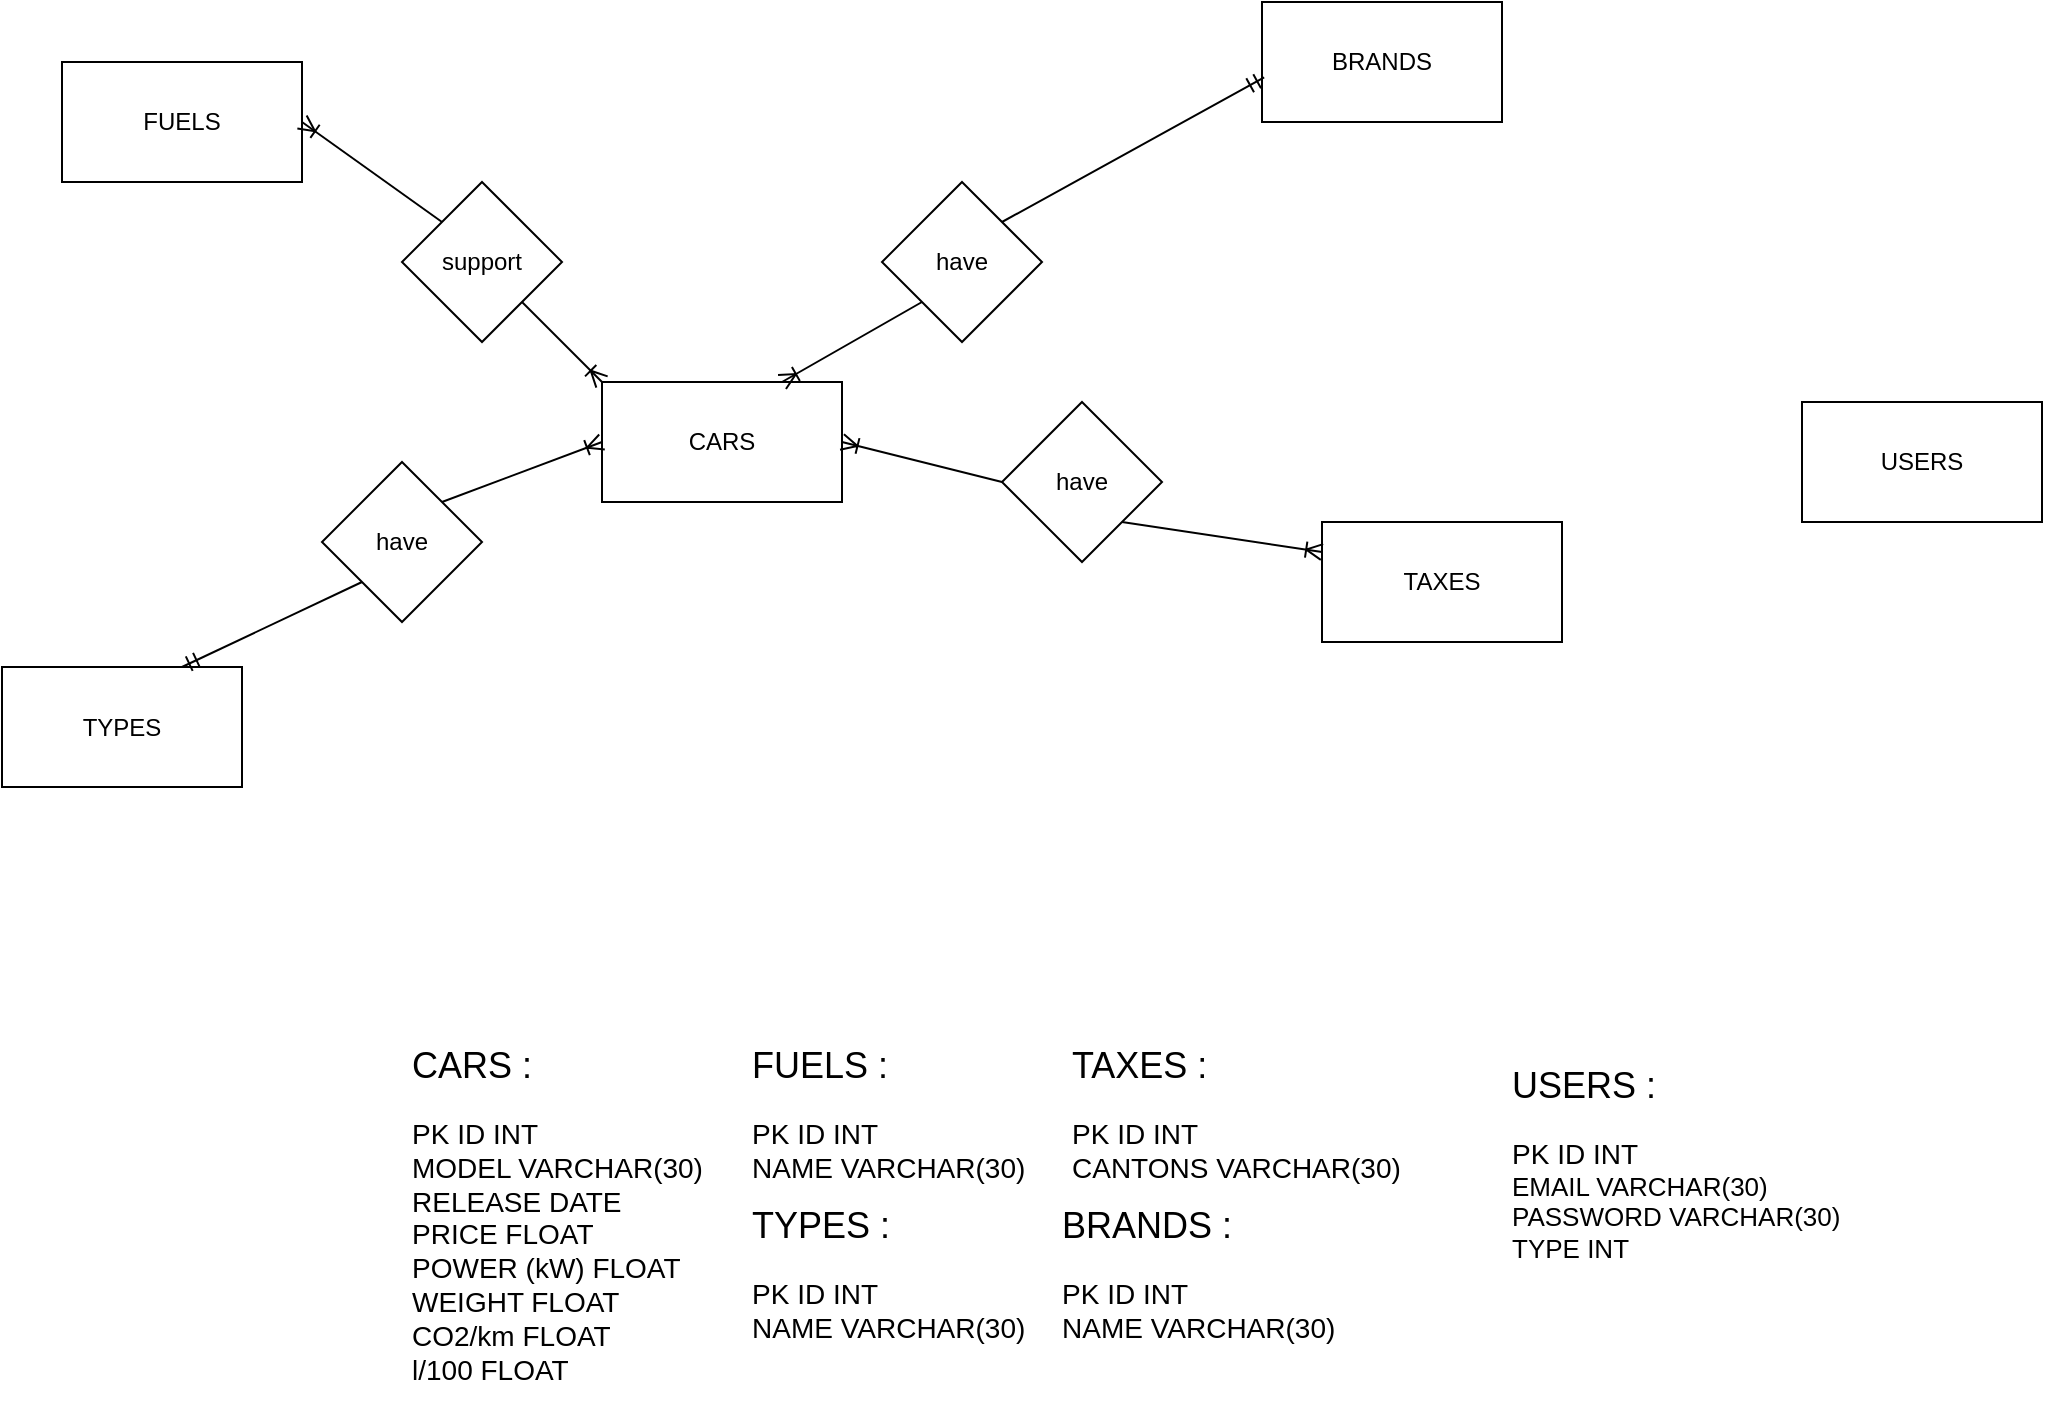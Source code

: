 <mxfile version="12.2.9" type="device" pages="2"><diagram id="bwGVmCuWOnG3rsF7R3P7" name="MCD"><mxGraphModel dx="1422" dy="745" grid="1" gridSize="10" guides="1" tooltips="1" connect="1" arrows="1" fold="1" page="1" pageScale="1" pageWidth="1169" pageHeight="827" math="0" shadow="0"><root><mxCell id="0"/><mxCell id="1" parent="0"/><mxCell id="V5VdCXvlEtuh1iSBGk7O-1" value="CARS" style="rounded=0;whiteSpace=wrap;html=1;" parent="1" vertex="1"><mxGeometry x="310" y="210" width="120" height="60" as="geometry"/></mxCell><mxCell id="V5VdCXvlEtuh1iSBGk7O-2" value="BRANDS" style="rounded=0;whiteSpace=wrap;html=1;" parent="1" vertex="1"><mxGeometry x="640" y="20" width="120" height="60" as="geometry"/></mxCell><mxCell id="V5VdCXvlEtuh1iSBGk7O-3" value="FUELS" style="rounded=0;whiteSpace=wrap;html=1;" parent="1" vertex="1"><mxGeometry x="40" y="50" width="120" height="60" as="geometry"/></mxCell><mxCell id="V5VdCXvlEtuh1iSBGk7O-4" value="TYPES" style="rounded=0;whiteSpace=wrap;html=1;" parent="1" vertex="1"><mxGeometry x="10" y="352.5" width="120" height="60" as="geometry"/></mxCell><mxCell id="V5VdCXvlEtuh1iSBGk7O-5" value="USERS" style="rounded=0;whiteSpace=wrap;html=1;" parent="1" vertex="1"><mxGeometry x="910" y="220" width="120" height="60" as="geometry"/></mxCell><mxCell id="V5VdCXvlEtuh1iSBGk7O-6" value="TAXES" style="rounded=0;whiteSpace=wrap;html=1;" parent="1" vertex="1"><mxGeometry x="670" y="280" width="120" height="60" as="geometry"/></mxCell><mxCell id="V5VdCXvlEtuh1iSBGk7O-12" value="have" style="rhombus;whiteSpace=wrap;html=1;" parent="1" vertex="1"><mxGeometry x="170" y="250" width="80" height="80" as="geometry"/></mxCell><mxCell id="V5VdCXvlEtuh1iSBGk7O-14" value="support" style="rhombus;whiteSpace=wrap;html=1;" parent="1" vertex="1"><mxGeometry x="210" y="110" width="80" height="80" as="geometry"/></mxCell><mxCell id="V5VdCXvlEtuh1iSBGk7O-15" value="have" style="rhombus;whiteSpace=wrap;html=1;" parent="1" vertex="1"><mxGeometry x="510" y="220" width="80" height="80" as="geometry"/></mxCell><mxCell id="V5VdCXvlEtuh1iSBGk7O-17" value="have" style="rhombus;whiteSpace=wrap;html=1;" parent="1" vertex="1"><mxGeometry x="450" y="110" width="80" height="80" as="geometry"/></mxCell><mxCell id="V5VdCXvlEtuh1iSBGk7O-18" value="" style="endArrow=ERoneToMany;html=1;entryX=1;entryY=0.5;entryDx=0;entryDy=0;exitX=0;exitY=0;exitDx=0;exitDy=0;startArrow=none;startFill=0;endFill=0;" parent="1" source="V5VdCXvlEtuh1iSBGk7O-14" target="V5VdCXvlEtuh1iSBGk7O-3" edge="1"><mxGeometry width="50" height="50" relative="1" as="geometry"><mxPoint x="180" y="160" as="sourcePoint"/><mxPoint x="230" y="110" as="targetPoint"/></mxGeometry></mxCell><mxCell id="V5VdCXvlEtuh1iSBGk7O-20" value="" style="endArrow=ERoneToMany;html=1;exitX=1;exitY=1;exitDx=0;exitDy=0;entryX=0;entryY=0;entryDx=0;entryDy=0;startArrow=none;startFill=0;endFill=0;entryPerimeter=0;" parent="1" source="V5VdCXvlEtuh1iSBGk7O-14" target="V5VdCXvlEtuh1iSBGk7O-1" edge="1"><mxGeometry width="50" height="50" relative="1" as="geometry"><mxPoint x="300" y="270" as="sourcePoint"/><mxPoint x="350" y="220" as="targetPoint"/></mxGeometry></mxCell><mxCell id="V5VdCXvlEtuh1iSBGk7O-21" value="" style="endArrow=none;html=1;exitX=0.75;exitY=0;exitDx=0;exitDy=0;entryX=0;entryY=1;entryDx=0;entryDy=0;endFill=0;startArrow=ERmandOne;startFill=0;" parent="1" source="V5VdCXvlEtuh1iSBGk7O-4" target="V5VdCXvlEtuh1iSBGk7O-12" edge="1"><mxGeometry width="50" height="50" relative="1" as="geometry"><mxPoint x="130" y="350" as="sourcePoint"/><mxPoint x="180" y="300" as="targetPoint"/></mxGeometry></mxCell><mxCell id="V5VdCXvlEtuh1iSBGk7O-22" value="" style="endArrow=ERoneToMany;html=1;exitX=1;exitY=0;exitDx=0;exitDy=0;entryX=0;entryY=0.5;entryDx=0;entryDy=0;endFill=0;" parent="1" source="V5VdCXvlEtuh1iSBGk7O-12" target="V5VdCXvlEtuh1iSBGk7O-1" edge="1"><mxGeometry width="50" height="50" relative="1" as="geometry"><mxPoint x="240" y="245.5" as="sourcePoint"/><mxPoint x="280" y="210" as="targetPoint"/></mxGeometry></mxCell><mxCell id="V5VdCXvlEtuh1iSBGk7O-23" value="" style="endArrow=none;html=1;exitX=1;exitY=0.5;exitDx=0;exitDy=0;entryX=0;entryY=0.5;entryDx=0;entryDy=0;endFill=0;startArrow=ERoneToMany;startFill=0;" parent="1" source="V5VdCXvlEtuh1iSBGk7O-1" target="V5VdCXvlEtuh1iSBGk7O-15" edge="1"><mxGeometry width="50" height="50" relative="1" as="geometry"><mxPoint x="280" y="332" as="sourcePoint"/><mxPoint x="350" y="280" as="targetPoint"/></mxGeometry></mxCell><mxCell id="V5VdCXvlEtuh1iSBGk7O-24" value="" style="endArrow=ERoneToMany;html=1;exitX=1;exitY=1;exitDx=0;exitDy=0;entryX=0;entryY=0.25;entryDx=0;entryDy=0;endFill=0;startArrow=none;startFill=0;" parent="1" source="V5VdCXvlEtuh1iSBGk7O-15" target="V5VdCXvlEtuh1iSBGk7O-6" edge="1"><mxGeometry width="50" height="50" relative="1" as="geometry"><mxPoint x="470" y="190" as="sourcePoint"/><mxPoint x="540" y="250.0" as="targetPoint"/></mxGeometry></mxCell><mxCell id="V5VdCXvlEtuh1iSBGk7O-25" value="" style="endArrow=ERmandOne;html=1;exitX=1;exitY=0;exitDx=0;exitDy=0;entryX=0.009;entryY=0.629;entryDx=0;entryDy=0;entryPerimeter=0;startArrow=none;startFill=0;endFill=0;" parent="1" source="V5VdCXvlEtuh1iSBGk7O-17" target="V5VdCXvlEtuh1iSBGk7O-2" edge="1"><mxGeometry width="50" height="50" relative="1" as="geometry"><mxPoint x="580" y="120" as="sourcePoint"/><mxPoint x="630" y="70" as="targetPoint"/></mxGeometry></mxCell><mxCell id="V5VdCXvlEtuh1iSBGk7O-26" value="" style="endArrow=none;html=1;exitX=0.75;exitY=0;exitDx=0;exitDy=0;entryX=0;entryY=1;entryDx=0;entryDy=0;startArrow=ERoneToMany;startFill=0;" parent="1" source="V5VdCXvlEtuh1iSBGk7O-1" target="V5VdCXvlEtuh1iSBGk7O-17" edge="1"><mxGeometry width="50" height="50" relative="1" as="geometry"><mxPoint x="420" y="210" as="sourcePoint"/><mxPoint x="470" y="160" as="targetPoint"/></mxGeometry></mxCell><mxCell id="V5VdCXvlEtuh1iSBGk7O-29" value="&lt;p style=&quot;line-height: 40%&quot;&gt;&lt;/p&gt;&lt;blockquote style=&quot;margin: 0 0 0 40px ; border: none ; padding: 0px&quot;&gt;&lt;/blockquote&gt;&lt;span&gt;&lt;font style=&quot;font-size: 18px&quot;&gt;CARS :&lt;br&gt;&lt;/font&gt;&lt;/span&gt;&lt;br&gt;&lt;blockquote style=&quot;margin: 0 0 0 40px ; border: none ; padding: 0px&quot;&gt;&lt;/blockquote&gt;&lt;font style=&quot;font-size: 14px&quot;&gt;PK ID INT&lt;br&gt;&lt;/font&gt;&lt;blockquote style=&quot;margin: 0px 0px 0px 40px ; border: none ; padding: 0px ; font-size: 14px&quot;&gt;&lt;/blockquote&gt;&lt;font style=&quot;font-size: 14px&quot;&gt;MODEL VARCHAR(30)&lt;br&gt;RELEASE DATE&lt;br&gt;PRICE FLOAT&lt;br&gt;POWER (kW) FLOAT&lt;br&gt;WEIGHT FLOAT&lt;br&gt;CO2/km FLOAT&lt;br&gt;l/100 FLOAT&lt;/font&gt;&lt;br&gt;&lt;p&gt;&lt;/p&gt;" style="text;html=1;strokeColor=none;fillColor=none;spacing=5;spacingTop=-20;whiteSpace=wrap;overflow=hidden;rounded=0;" parent="1" vertex="1"><mxGeometry x="210" y="540" width="190" height="180" as="geometry"/></mxCell><mxCell id="V5VdCXvlEtuh1iSBGk7O-30" value="&lt;p style=&quot;line-height: 40%&quot;&gt;&lt;/p&gt;&lt;blockquote style=&quot;margin: 0 0 0 40px ; border: none ; padding: 0px&quot;&gt;&lt;/blockquote&gt;&lt;span&gt;&lt;font style=&quot;font-size: 18px&quot;&gt;FUELS :&lt;br&gt;&lt;/font&gt;&lt;/span&gt;&lt;br&gt;&lt;blockquote style=&quot;margin: 0 0 0 40px ; border: none ; padding: 0px&quot;&gt;&lt;/blockquote&gt;&lt;font style=&quot;font-size: 14px&quot;&gt;PK ID INT&lt;br&gt;&lt;/font&gt;&lt;blockquote style=&quot;margin: 0px 0px 0px 40px ; border: none ; padding: 0px ; font-size: 14px&quot;&gt;&lt;/blockquote&gt;&lt;span style=&quot;font-size: 14px&quot;&gt;NAME VARCHAR(30)&lt;/span&gt;&lt;br&gt;&lt;p&gt;&lt;/p&gt;" style="text;html=1;strokeColor=none;fillColor=none;spacing=5;spacingTop=-20;whiteSpace=wrap;overflow=hidden;rounded=0;" parent="1" vertex="1"><mxGeometry x="380" y="540" width="190" height="80" as="geometry"/></mxCell><mxCell id="V5VdCXvlEtuh1iSBGk7O-31" value="&lt;p style=&quot;line-height: 40%&quot;&gt;&lt;/p&gt;&lt;blockquote style=&quot;margin: 0 0 0 40px ; border: none ; padding: 0px&quot;&gt;&lt;/blockquote&gt;&lt;span&gt;&lt;font style=&quot;font-size: 18px&quot;&gt;TYPES :&lt;br&gt;&lt;/font&gt;&lt;/span&gt;&lt;br&gt;&lt;blockquote style=&quot;margin: 0 0 0 40px ; border: none ; padding: 0px&quot;&gt;&lt;/blockquote&gt;&lt;font style=&quot;font-size: 14px&quot;&gt;PK ID INT&lt;br&gt;&lt;/font&gt;&lt;blockquote style=&quot;margin: 0px 0px 0px 40px ; border: none ; padding: 0px ; font-size: 14px&quot;&gt;&lt;/blockquote&gt;&lt;span style=&quot;font-size: 14px&quot;&gt;NAME VARCHAR(30)&lt;/span&gt;&lt;br&gt;&lt;p&gt;&lt;/p&gt;" style="text;html=1;strokeColor=none;fillColor=none;spacing=5;spacingTop=-20;whiteSpace=wrap;overflow=hidden;rounded=0;" parent="1" vertex="1"><mxGeometry x="380" y="620" width="190" height="80" as="geometry"/></mxCell><mxCell id="V5VdCXvlEtuh1iSBGk7O-32" value="&lt;p style=&quot;line-height: 40%&quot;&gt;&lt;/p&gt;&lt;blockquote style=&quot;margin: 0 0 0 40px ; border: none ; padding: 0px&quot;&gt;&lt;/blockquote&gt;&lt;span&gt;&lt;font style=&quot;font-size: 18px&quot;&gt;TAXES :&lt;br&gt;&lt;/font&gt;&lt;/span&gt;&lt;br&gt;&lt;blockquote style=&quot;margin: 0 0 0 40px ; border: none ; padding: 0px&quot;&gt;&lt;/blockquote&gt;&lt;font style=&quot;font-size: 14px&quot;&gt;PK ID INT&lt;br&gt;&lt;/font&gt;&lt;blockquote style=&quot;margin: 0px 0px 0px 40px ; border: none ; padding: 0px ; font-size: 14px&quot;&gt;&lt;/blockquote&gt;&lt;span style=&quot;font-size: 14px&quot;&gt;CANTONS VARCHAR(30)&lt;/span&gt;&lt;br&gt;&lt;p&gt;&lt;/p&gt;" style="text;html=1;strokeColor=none;fillColor=none;spacing=5;spacingTop=-20;whiteSpace=wrap;overflow=hidden;rounded=0;" parent="1" vertex="1"><mxGeometry x="540" y="540" width="190" height="80" as="geometry"/></mxCell><mxCell id="V5VdCXvlEtuh1iSBGk7O-33" value="&lt;p style=&quot;line-height: 40%&quot;&gt;&lt;/p&gt;&lt;blockquote style=&quot;margin: 0 0 0 40px ; border: none ; padding: 0px&quot;&gt;&lt;/blockquote&gt;&lt;span&gt;&lt;font style=&quot;font-size: 18px&quot;&gt;BRANDS :&lt;br&gt;&lt;/font&gt;&lt;/span&gt;&lt;br&gt;&lt;blockquote style=&quot;margin: 0 0 0 40px ; border: none ; padding: 0px&quot;&gt;&lt;/blockquote&gt;&lt;font style=&quot;font-size: 14px&quot;&gt;PK ID INT&lt;br&gt;&lt;/font&gt;&lt;blockquote style=&quot;margin: 0px 0px 0px 40px ; border: none ; padding: 0px ; font-size: 14px&quot;&gt;&lt;/blockquote&gt;&lt;span style=&quot;font-size: 14px&quot;&gt;NAME VARCHAR(30)&lt;/span&gt;&lt;br&gt;&lt;p&gt;&lt;/p&gt;" style="text;html=1;strokeColor=none;fillColor=none;spacing=5;spacingTop=-20;whiteSpace=wrap;overflow=hidden;rounded=0;" parent="1" vertex="1"><mxGeometry x="535" y="620" width="190" height="80" as="geometry"/></mxCell><mxCell id="V5VdCXvlEtuh1iSBGk7O-34" value="&lt;p style=&quot;line-height: 40%&quot;&gt;&lt;/p&gt;&lt;blockquote style=&quot;margin: 0 0 0 40px ; border: none ; padding: 0px&quot;&gt;&lt;/blockquote&gt;&lt;span&gt;&lt;font style=&quot;font-size: 18px&quot;&gt;USERS :&lt;br&gt;&lt;/font&gt;&lt;/span&gt;&lt;br&gt;&lt;blockquote style=&quot;margin: 0 0 0 40px ; border: none ; padding: 0px&quot;&gt;&lt;/blockquote&gt;&lt;font style=&quot;font-size: 14px&quot;&gt;PK ID INT&lt;br&gt;&lt;/font&gt;&lt;font style=&quot;font-size: 13px&quot;&gt;EMAIL VARCHAR(30)&lt;br&gt;PASSWORD VARCHAR(30)&lt;br&gt;TYPE INT&lt;/font&gt;&lt;br&gt;&lt;p&gt;&lt;/p&gt;" style="text;html=1;strokeColor=none;fillColor=none;spacing=5;spacingTop=-20;whiteSpace=wrap;overflow=hidden;rounded=0;" parent="1" vertex="1"><mxGeometry x="760" y="550" width="190" height="150" as="geometry"/></mxCell></root></mxGraphModel></diagram><diagram id="E8P2neUGh3hNRkUvB-nD" name="MLD"><mxGraphModel dx="1422" dy="745" grid="1" gridSize="10" guides="1" tooltips="1" connect="1" arrows="1" fold="1" page="1" pageScale="1" pageWidth="1169" pageHeight="827" math="0" shadow="0"><root><mxCell id="z5F5BdnRi1gSn-_f4gBC-0"/><mxCell id="z5F5BdnRi1gSn-_f4gBC-1" parent="z5F5BdnRi1gSn-_f4gBC-0"/><mxCell id="z5F5BdnRi1gSn-_f4gBC-2" value="CARS" style="swimlane;fontStyle=0;childLayout=stackLayout;horizontal=1;startSize=26;fillColor=none;horizontalStack=0;resizeParent=1;resizeParentMax=0;resizeLast=0;collapsible=1;marginBottom=0;" parent="z5F5BdnRi1gSn-_f4gBC-1" vertex="1"><mxGeometry x="445" y="195" width="140" height="286" as="geometry"/></mxCell><mxCell id="z5F5BdnRi1gSn-_f4gBC-3" value="PK ID INT" style="text;strokeColor=none;fillColor=none;align=left;verticalAlign=top;spacingLeft=4;spacingRight=4;overflow=hidden;rotatable=0;points=[[0,0.5],[1,0.5]];portConstraint=eastwest;" parent="z5F5BdnRi1gSn-_f4gBC-2" vertex="1"><mxGeometry y="26" width="140" height="26" as="geometry"/></mxCell><mxCell id="z5F5BdnRi1gSn-_f4gBC-4" value="MODEL VARCHAR(30)" style="text;strokeColor=none;fillColor=none;align=left;verticalAlign=top;spacingLeft=4;spacingRight=4;overflow=hidden;rotatable=0;points=[[0,0.5],[1,0.5]];portConstraint=eastwest;" parent="z5F5BdnRi1gSn-_f4gBC-2" vertex="1"><mxGeometry y="52" width="140" height="26" as="geometry"/></mxCell><mxCell id="z5F5BdnRi1gSn-_f4gBC-5" value="RELEASE DATE" style="text;strokeColor=none;fillColor=none;align=left;verticalAlign=top;spacingLeft=4;spacingRight=4;overflow=hidden;rotatable=0;points=[[0,0.5],[1,0.5]];portConstraint=eastwest;" parent="z5F5BdnRi1gSn-_f4gBC-2" vertex="1"><mxGeometry y="78" width="140" height="26" as="geometry"/></mxCell><mxCell id="z5F5BdnRi1gSn-_f4gBC-6" value="PRICE FLOAT" style="text;strokeColor=none;fillColor=none;align=left;verticalAlign=top;spacingLeft=4;spacingRight=4;overflow=hidden;rotatable=0;points=[[0,0.5],[1,0.5]];portConstraint=eastwest;" parent="z5F5BdnRi1gSn-_f4gBC-2" vertex="1"><mxGeometry y="104" width="140" height="26" as="geometry"/></mxCell><mxCell id="z5F5BdnRi1gSn-_f4gBC-7" value="POWER (kW) FLOAT" style="text;strokeColor=none;fillColor=none;align=left;verticalAlign=top;spacingLeft=4;spacingRight=4;overflow=hidden;rotatable=0;points=[[0,0.5],[1,0.5]];portConstraint=eastwest;" parent="z5F5BdnRi1gSn-_f4gBC-2" vertex="1"><mxGeometry y="130" width="140" height="26" as="geometry"/></mxCell><mxCell id="z5F5BdnRi1gSn-_f4gBC-8" value="WEIGHT FLOAT" style="text;strokeColor=none;fillColor=none;align=left;verticalAlign=top;spacingLeft=4;spacingRight=4;overflow=hidden;rotatable=0;points=[[0,0.5],[1,0.5]];portConstraint=eastwest;" parent="z5F5BdnRi1gSn-_f4gBC-2" vertex="1"><mxGeometry y="156" width="140" height="26" as="geometry"/></mxCell><mxCell id="z5F5BdnRi1gSn-_f4gBC-9" value="CO2/km FLOAT" style="text;strokeColor=none;fillColor=none;align=left;verticalAlign=top;spacingLeft=4;spacingRight=4;overflow=hidden;rotatable=0;points=[[0,0.5],[1,0.5]];portConstraint=eastwest;" parent="z5F5BdnRi1gSn-_f4gBC-2" vertex="1"><mxGeometry y="182" width="140" height="26" as="geometry"/></mxCell><mxCell id="z5F5BdnRi1gSn-_f4gBC-10" value="l/100 FLOAT" style="text;strokeColor=none;fillColor=none;align=left;verticalAlign=top;spacingLeft=4;spacingRight=4;overflow=hidden;rotatable=0;points=[[0,0.5],[1,0.5]];portConstraint=eastwest;" parent="z5F5BdnRi1gSn-_f4gBC-2" vertex="1"><mxGeometry y="208" width="140" height="26" as="geometry"/></mxCell><mxCell id="r-S77as4_zxTot22Stcb-0" value="FK idBRANDS INT" style="text;strokeColor=none;fillColor=none;align=left;verticalAlign=top;spacingLeft=4;spacingRight=4;overflow=hidden;rotatable=0;points=[[0,0.5],[1,0.5]];portConstraint=eastwest;" parent="z5F5BdnRi1gSn-_f4gBC-2" vertex="1"><mxGeometry y="234" width="140" height="26" as="geometry"/></mxCell><mxCell id="r-S77as4_zxTot22Stcb-1" value="FK idTYPES INT" style="text;strokeColor=none;fillColor=none;align=left;verticalAlign=top;spacingLeft=4;spacingRight=4;overflow=hidden;rotatable=0;points=[[0,0.5],[1,0.5]];portConstraint=eastwest;" parent="z5F5BdnRi1gSn-_f4gBC-2" vertex="1"><mxGeometry y="260" width="140" height="26" as="geometry"/></mxCell><mxCell id="jqNrNvJ18YboR2Y2GBI_-0" value="USERS" style="swimlane;fontStyle=0;childLayout=stackLayout;horizontal=1;startSize=26;fillColor=none;horizontalStack=0;resizeParent=1;resizeParentMax=0;resizeLast=0;collapsible=1;marginBottom=0;" parent="z5F5BdnRi1gSn-_f4gBC-1" vertex="1"><mxGeometry x="920" y="221" width="160" height="130" as="geometry"/></mxCell><mxCell id="jqNrNvJ18YboR2Y2GBI_-1" value="PK ID INT" style="text;strokeColor=none;fillColor=none;align=left;verticalAlign=top;spacingLeft=4;spacingRight=4;overflow=hidden;rotatable=0;points=[[0,0.5],[1,0.5]];portConstraint=eastwest;" parent="jqNrNvJ18YboR2Y2GBI_-0" vertex="1"><mxGeometry y="26" width="160" height="26" as="geometry"/></mxCell><mxCell id="ZIGTO__mEWmMvxZl4AtF-0" value="EMAIL VARCHAR(30)" style="text;strokeColor=none;fillColor=none;align=left;verticalAlign=top;spacingLeft=4;spacingRight=4;overflow=hidden;rotatable=0;points=[[0,0.5],[1,0.5]];portConstraint=eastwest;" vertex="1" parent="jqNrNvJ18YboR2Y2GBI_-0"><mxGeometry y="52" width="160" height="26" as="geometry"/></mxCell><mxCell id="jqNrNvJ18YboR2Y2GBI_-5" value="PASSWORD VARCHAR(30)" style="text;strokeColor=none;fillColor=none;align=left;verticalAlign=top;spacingLeft=4;spacingRight=4;overflow=hidden;rotatable=0;points=[[0,0.5],[1,0.5]];portConstraint=eastwest;" parent="jqNrNvJ18YboR2Y2GBI_-0" vertex="1"><mxGeometry y="78" width="160" height="26" as="geometry"/></mxCell><mxCell id="jqNrNvJ18YboR2Y2GBI_-7" value="TYPE INT" style="text;strokeColor=none;fillColor=none;align=left;verticalAlign=top;spacingLeft=4;spacingRight=4;overflow=hidden;rotatable=0;points=[[0,0.5],[1,0.5]];portConstraint=eastwest;" parent="jqNrNvJ18YboR2Y2GBI_-0" vertex="1"><mxGeometry y="104" width="160" height="26" as="geometry"/></mxCell><mxCell id="r-S77as4_zxTot22Stcb-3" style="edgeStyle=orthogonalEdgeStyle;rounded=0;orthogonalLoop=1;jettySize=auto;html=1;entryX=1;entryY=0.5;entryDx=0;entryDy=0;startArrow=ERmandOne;startFill=0;endArrow=ERoneToMany;endFill=0;exitX=0;exitY=0.5;exitDx=0;exitDy=0;" parent="z5F5BdnRi1gSn-_f4gBC-1" source="jqNrNvJ18YboR2Y2GBI_-10" target="r-S77as4_zxTot22Stcb-0" edge="1"><mxGeometry relative="1" as="geometry"><Array as="points"/></mxGeometry></mxCell><mxCell id="jqNrNvJ18YboR2Y2GBI_-9" value="BRANDS" style="swimlane;fontStyle=0;childLayout=stackLayout;horizontal=1;startSize=26;fillColor=none;horizontalStack=0;resizeParent=1;resizeParentMax=0;resizeLast=0;collapsible=1;marginBottom=0;" parent="z5F5BdnRi1gSn-_f4gBC-1" vertex="1"><mxGeometry x="670" y="403" width="160" height="78" as="geometry"/></mxCell><mxCell id="jqNrNvJ18YboR2Y2GBI_-10" value="PK ID INT" style="text;strokeColor=none;fillColor=none;align=left;verticalAlign=top;spacingLeft=4;spacingRight=4;overflow=hidden;rotatable=0;points=[[0,0.5],[1,0.5]];portConstraint=eastwest;" parent="jqNrNvJ18YboR2Y2GBI_-9" vertex="1"><mxGeometry y="26" width="160" height="26" as="geometry"/></mxCell><mxCell id="jqNrNvJ18YboR2Y2GBI_-11" value="NAME VARCHAR(30)" style="text;strokeColor=none;fillColor=none;align=left;verticalAlign=top;spacingLeft=4;spacingRight=4;overflow=hidden;rotatable=0;points=[[0,0.5],[1,0.5]];portConstraint=eastwest;" parent="jqNrNvJ18YboR2Y2GBI_-9" vertex="1"><mxGeometry y="52" width="160" height="26" as="geometry"/></mxCell><mxCell id="jqNrNvJ18YboR2Y2GBI_-16" value="TAXES" style="swimlane;fontStyle=0;childLayout=stackLayout;horizontal=1;startSize=26;fillColor=none;horizontalStack=0;resizeParent=1;resizeParentMax=0;resizeLast=0;collapsible=1;marginBottom=0;" parent="z5F5BdnRi1gSn-_f4gBC-1" vertex="1"><mxGeometry x="830" y="60" width="160" height="78" as="geometry"/></mxCell><mxCell id="jqNrNvJ18YboR2Y2GBI_-17" value="PK ID INT" style="text;strokeColor=none;fillColor=none;align=left;verticalAlign=top;spacingLeft=4;spacingRight=4;overflow=hidden;rotatable=0;points=[[0,0.5],[1,0.5]];portConstraint=eastwest;" parent="jqNrNvJ18YboR2Y2GBI_-16" vertex="1"><mxGeometry y="26" width="160" height="26" as="geometry"/></mxCell><mxCell id="jqNrNvJ18YboR2Y2GBI_-18" value="CANTONS VARCHAR(30)" style="text;strokeColor=none;fillColor=none;align=left;verticalAlign=top;spacingLeft=4;spacingRight=4;overflow=hidden;rotatable=0;points=[[0,0.5],[1,0.5]];portConstraint=eastwest;" parent="jqNrNvJ18YboR2Y2GBI_-16" vertex="1"><mxGeometry y="52" width="160" height="26" as="geometry"/></mxCell><mxCell id="jqNrNvJ18YboR2Y2GBI_-19" value="TYPES" style="swimlane;fontStyle=0;childLayout=stackLayout;horizontal=1;startSize=26;fillColor=none;horizontalStack=0;resizeParent=1;resizeParentMax=0;resizeLast=0;collapsible=1;marginBottom=0;" parent="z5F5BdnRi1gSn-_f4gBC-1" vertex="1"><mxGeometry x="220" y="430" width="160" height="78" as="geometry"/></mxCell><mxCell id="jqNrNvJ18YboR2Y2GBI_-20" value="PK ID INT" style="text;strokeColor=none;fillColor=none;align=left;verticalAlign=top;spacingLeft=4;spacingRight=4;overflow=hidden;rotatable=0;points=[[0,0.5],[1,0.5]];portConstraint=eastwest;" parent="jqNrNvJ18YboR2Y2GBI_-19" vertex="1"><mxGeometry y="26" width="160" height="26" as="geometry"/></mxCell><mxCell id="jqNrNvJ18YboR2Y2GBI_-21" value="NAME VARCHAR(30)" style="text;strokeColor=none;fillColor=none;align=left;verticalAlign=top;spacingLeft=4;spacingRight=4;overflow=hidden;rotatable=0;points=[[0,0.5],[1,0.5]];portConstraint=eastwest;" parent="jqNrNvJ18YboR2Y2GBI_-19" vertex="1"><mxGeometry y="52" width="160" height="26" as="geometry"/></mxCell><mxCell id="jqNrNvJ18YboR2Y2GBI_-22" value="FUELS" style="swimlane;fontStyle=0;childLayout=stackLayout;horizontal=1;startSize=26;fillColor=none;horizontalStack=0;resizeParent=1;resizeParentMax=0;resizeLast=0;collapsible=1;marginBottom=0;" parent="z5F5BdnRi1gSn-_f4gBC-1" vertex="1"><mxGeometry x="20" y="221" width="160" height="78" as="geometry"/></mxCell><mxCell id="jqNrNvJ18YboR2Y2GBI_-23" value="PK ID INT" style="text;strokeColor=none;fillColor=none;align=left;verticalAlign=top;spacingLeft=4;spacingRight=4;overflow=hidden;rotatable=0;points=[[0,0.5],[1,0.5]];portConstraint=eastwest;" parent="jqNrNvJ18YboR2Y2GBI_-22" vertex="1"><mxGeometry y="26" width="160" height="26" as="geometry"/></mxCell><mxCell id="jqNrNvJ18YboR2Y2GBI_-24" value="NAME VARCHAR(30)" style="text;strokeColor=none;fillColor=none;align=left;verticalAlign=top;spacingLeft=4;spacingRight=4;overflow=hidden;rotatable=0;points=[[0,0.5],[1,0.5]];portConstraint=eastwest;" parent="jqNrNvJ18YboR2Y2GBI_-22" vertex="1"><mxGeometry y="52" width="160" height="26" as="geometry"/></mxCell><mxCell id="r-S77as4_zxTot22Stcb-2" style="edgeStyle=orthogonalEdgeStyle;rounded=0;orthogonalLoop=1;jettySize=auto;html=1;entryX=0;entryY=0.5;entryDx=0;entryDy=0;startArrow=ERmandOne;startFill=0;endArrow=ERoneToMany;endFill=0;" parent="z5F5BdnRi1gSn-_f4gBC-1" source="jqNrNvJ18YboR2Y2GBI_-20" target="r-S77as4_zxTot22Stcb-1" edge="1"><mxGeometry relative="1" as="geometry"/></mxCell><mxCell id="-hcfI80x7-9ZtPRBlsFx-0" value="CARS_TAXES" style="swimlane;fontStyle=0;childLayout=stackLayout;horizontal=1;startSize=26;fillColor=none;horizontalStack=0;resizeParent=1;resizeParentMax=0;resizeLast=0;collapsible=1;marginBottom=0;" parent="z5F5BdnRi1gSn-_f4gBC-1" vertex="1"><mxGeometry x="620" y="169" width="160" height="104" as="geometry"/></mxCell><mxCell id="-hcfI80x7-9ZtPRBlsFx-1" value="PK ID INT" style="text;strokeColor=none;fillColor=none;align=left;verticalAlign=top;spacingLeft=4;spacingRight=4;overflow=hidden;rotatable=0;points=[[0,0.5],[1,0.5]];portConstraint=eastwest;" parent="-hcfI80x7-9ZtPRBlsFx-0" vertex="1"><mxGeometry y="26" width="160" height="26" as="geometry"/></mxCell><mxCell id="-hcfI80x7-9ZtPRBlsFx-2" value="FK idCARS INT" style="text;strokeColor=none;fillColor=none;align=left;verticalAlign=top;spacingLeft=4;spacingRight=4;overflow=hidden;rotatable=0;points=[[0,0.5],[1,0.5]];portConstraint=eastwest;" parent="-hcfI80x7-9ZtPRBlsFx-0" vertex="1"><mxGeometry y="52" width="160" height="26" as="geometry"/></mxCell><mxCell id="-hcfI80x7-9ZtPRBlsFx-11" value="FK idTAXES INT" style="text;strokeColor=none;fillColor=none;align=left;verticalAlign=top;spacingLeft=4;spacingRight=4;overflow=hidden;rotatable=0;points=[[0,0.5],[1,0.5]];portConstraint=eastwest;" parent="-hcfI80x7-9ZtPRBlsFx-0" vertex="1"><mxGeometry y="78" width="160" height="26" as="geometry"/></mxCell><mxCell id="-hcfI80x7-9ZtPRBlsFx-3" value="CARS_FUELS" style="swimlane;fontStyle=0;childLayout=stackLayout;horizontal=1;startSize=26;fillColor=none;horizontalStack=0;resizeParent=1;resizeParentMax=0;resizeLast=0;collapsible=1;marginBottom=0;" parent="z5F5BdnRi1gSn-_f4gBC-1" vertex="1"><mxGeometry x="220" y="169" width="160" height="104" as="geometry"/></mxCell><mxCell id="-hcfI80x7-9ZtPRBlsFx-4" value="PK ID INT" style="text;strokeColor=none;fillColor=none;align=left;verticalAlign=top;spacingLeft=4;spacingRight=4;overflow=hidden;rotatable=0;points=[[0,0.5],[1,0.5]];portConstraint=eastwest;" parent="-hcfI80x7-9ZtPRBlsFx-3" vertex="1"><mxGeometry y="26" width="160" height="26" as="geometry"/></mxCell><mxCell id="-hcfI80x7-9ZtPRBlsFx-5" value="FK idCARS INT" style="text;strokeColor=none;fillColor=none;align=left;verticalAlign=top;spacingLeft=4;spacingRight=4;overflow=hidden;rotatable=0;points=[[0,0.5],[1,0.5]];portConstraint=eastwest;" parent="-hcfI80x7-9ZtPRBlsFx-3" vertex="1"><mxGeometry y="52" width="160" height="26" as="geometry"/></mxCell><mxCell id="-hcfI80x7-9ZtPRBlsFx-10" value="FK idFUELS INT" style="text;strokeColor=none;fillColor=none;align=left;verticalAlign=top;spacingLeft=4;spacingRight=4;overflow=hidden;rotatable=0;points=[[0,0.5],[1,0.5]];portConstraint=eastwest;" parent="-hcfI80x7-9ZtPRBlsFx-3" vertex="1"><mxGeometry y="78" width="160" height="26" as="geometry"/></mxCell><mxCell id="-hcfI80x7-9ZtPRBlsFx-12" style="edgeStyle=orthogonalEdgeStyle;rounded=0;orthogonalLoop=1;jettySize=auto;html=1;entryX=1;entryY=0.5;entryDx=0;entryDy=0;startArrow=ERoneToMany;startFill=0;endArrow=none;endFill=0;" parent="z5F5BdnRi1gSn-_f4gBC-1" source="jqNrNvJ18YboR2Y2GBI_-17" target="-hcfI80x7-9ZtPRBlsFx-11" edge="1"><mxGeometry relative="1" as="geometry"/></mxCell><mxCell id="-hcfI80x7-9ZtPRBlsFx-13" style="edgeStyle=orthogonalEdgeStyle;rounded=0;orthogonalLoop=1;jettySize=auto;html=1;entryX=1;entryY=0.5;entryDx=0;entryDy=0;startArrow=none;startFill=0;endArrow=ERoneToMany;endFill=0;" parent="z5F5BdnRi1gSn-_f4gBC-1" source="-hcfI80x7-9ZtPRBlsFx-2" target="z5F5BdnRi1gSn-_f4gBC-3" edge="1"><mxGeometry relative="1" as="geometry"/></mxCell><mxCell id="-hcfI80x7-9ZtPRBlsFx-14" style="edgeStyle=orthogonalEdgeStyle;rounded=0;orthogonalLoop=1;jettySize=auto;html=1;entryX=0;entryY=0.5;entryDx=0;entryDy=0;startArrow=none;startFill=0;endArrow=ERoneToMany;endFill=0;" parent="z5F5BdnRi1gSn-_f4gBC-1" source="-hcfI80x7-9ZtPRBlsFx-5" target="z5F5BdnRi1gSn-_f4gBC-3" edge="1"><mxGeometry relative="1" as="geometry"/></mxCell><mxCell id="-hcfI80x7-9ZtPRBlsFx-15" style="edgeStyle=orthogonalEdgeStyle;rounded=0;orthogonalLoop=1;jettySize=auto;html=1;entryX=1;entryY=0.5;entryDx=0;entryDy=0;startArrow=none;startFill=0;endArrow=ERoneToMany;endFill=0;" parent="z5F5BdnRi1gSn-_f4gBC-1" source="-hcfI80x7-9ZtPRBlsFx-10" target="jqNrNvJ18YboR2Y2GBI_-23" edge="1"><mxGeometry relative="1" as="geometry"/></mxCell></root></mxGraphModel></diagram></mxfile>